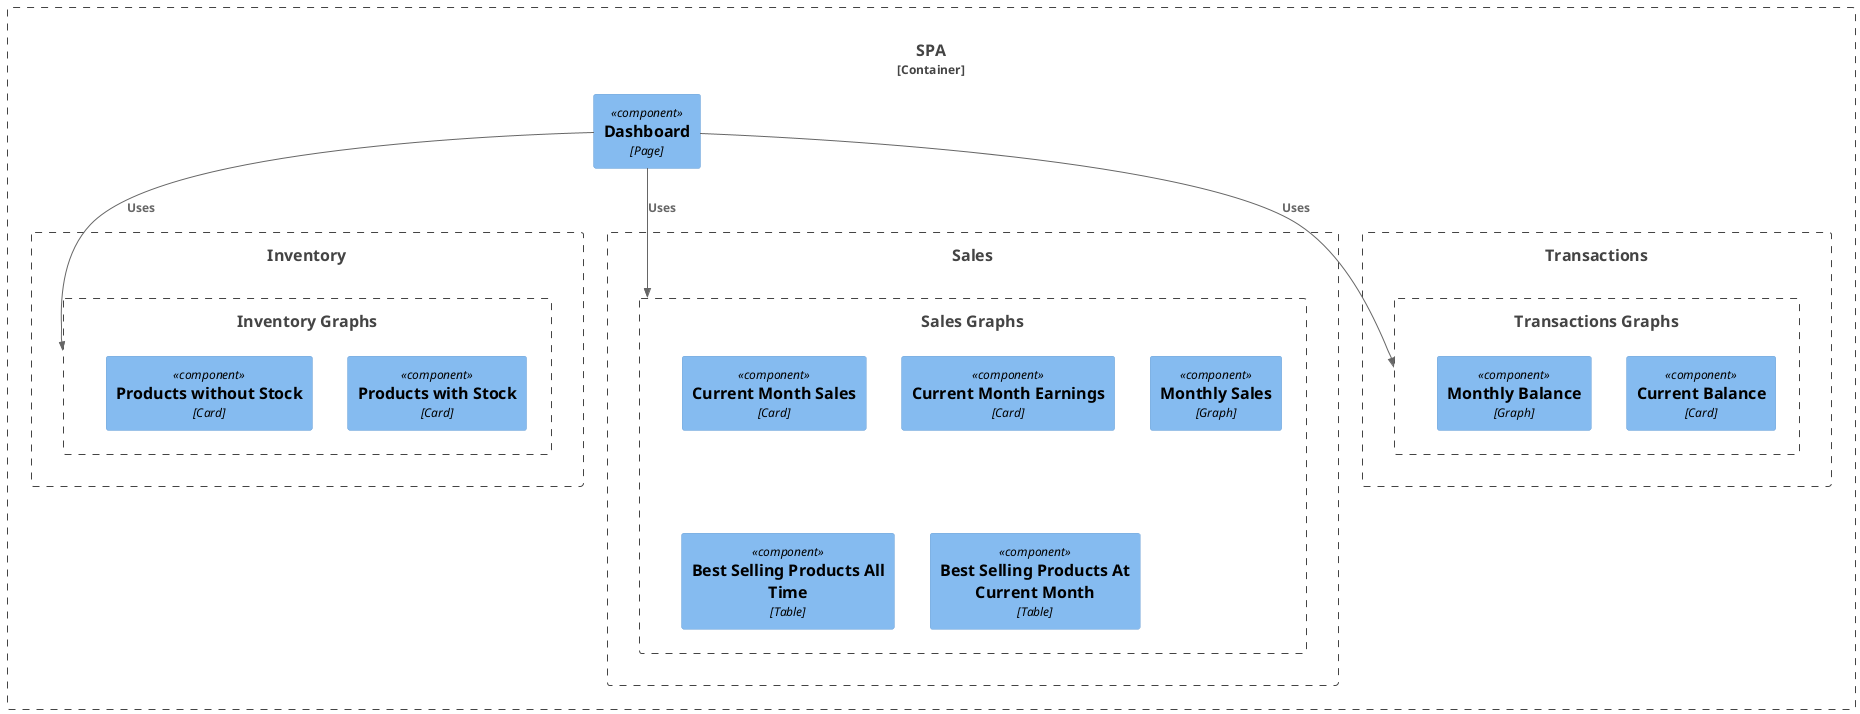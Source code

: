 @startuml SPA Dashboard Components
!include <C4/C4_Component>

Container_Boundary(spa, "SPA", "React") {
  Component(dshPage, "Dashboard", "Page")

  Boundary(inventory, "Inventory") {
    Boundary(inventoryGraphs, "Inventory Graphs") {
      Component(productsWithStockCard, "Products with Stock", "Card")
      Component(productsWithoutStockCard, "Products without Stock", "Card")
    }
  }

  Boundary(sales, "Sales") {
    Boundary(salesGraphs, "Sales Graphs") {
      Component(monthSalesCard, "Current Month Sales", "Card")
      Component(monthEarningsCard, "Current Month Earnings", "Card")
      Component(monthlySalesGraph, "Monthly Sales", "Graph")
      Component(productsSalesTopTable, "Best Selling Products All Time", "Table")
      Component(productsSalesTopMonthTable, "Best Selling Products At Current Month", "Table")
    }
  }
  
  Boundary(transactions, "Transactions") {
    Boundary(transactionsGraphs, "Transactions Graphs") {
      Component(balanceCard, "Current Balance", "Card")
      Component(monthlyBalanceGraph, "Monthly Balance", "Graph")
    }
  }
}

Rel(dshPage, inventoryGraphs, "Uses")
Rel(dshPage, salesGraphs, "Uses")
Rel(dshPage, transactionsGraphs, "Uses")

@enduml
